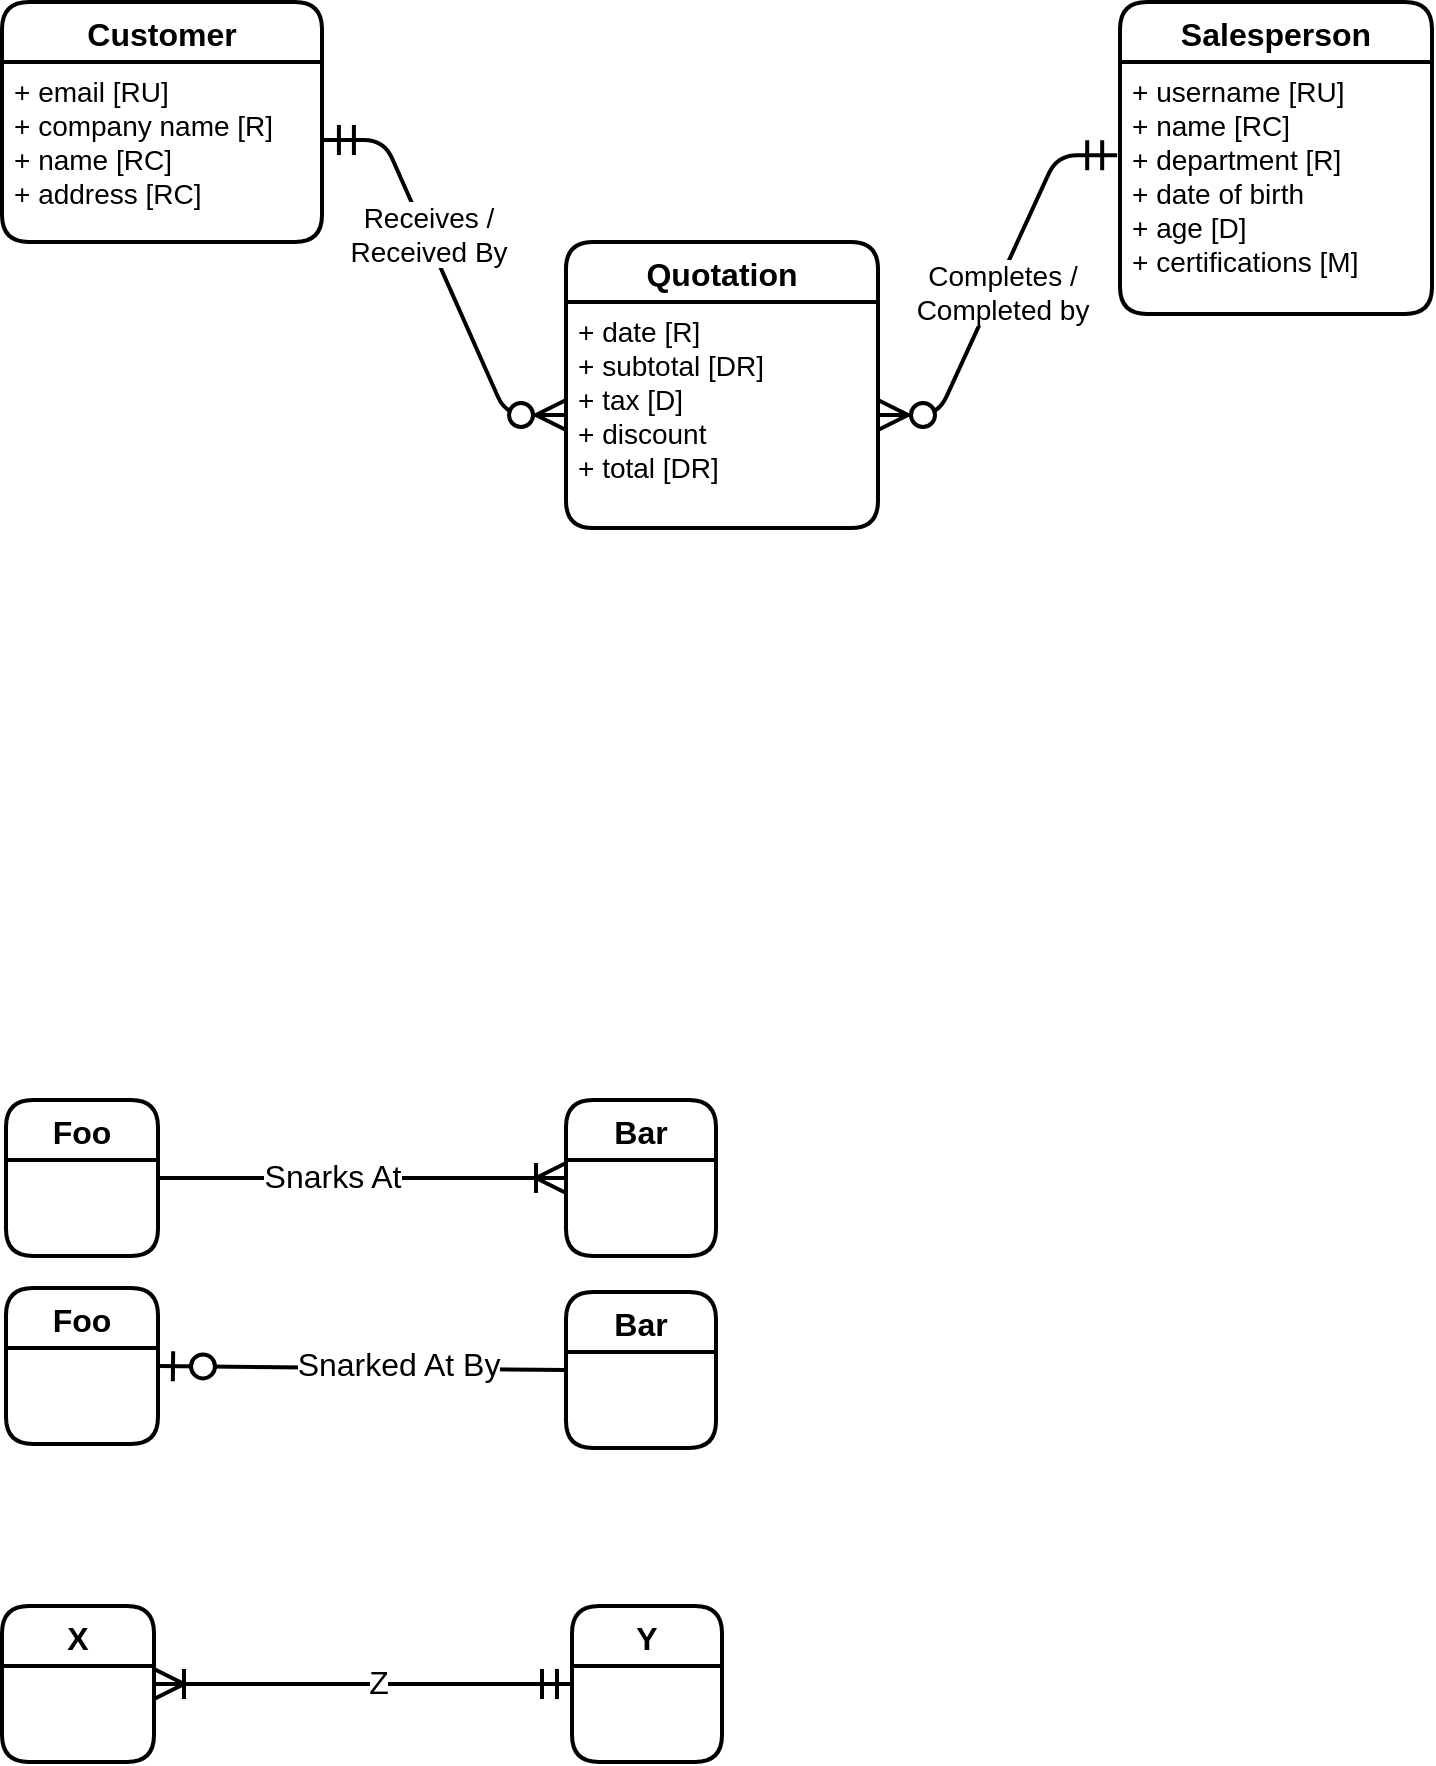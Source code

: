 <mxfile version="13.7.3" type="device"><diagram id="oLfAZALTgusU-167B4-p" name="Page-1"><mxGraphModel dx="1086" dy="806" grid="0" gridSize="13" guides="1" tooltips="1" connect="1" arrows="1" fold="1" page="1" pageScale="1" pageWidth="850" pageHeight="1100" math="0" shadow="0"><root><mxCell id="0"/><mxCell id="1" parent="0"/><mxCell id="kK6n-raQBF4QAaQLbrVn-18" value="" style="edgeStyle=entityRelationEdgeStyle;fontSize=12;html=1;endArrow=ERzeroToMany;startArrow=ERmandOne;exitX=1.006;exitY=0.433;exitDx=0;exitDy=0;exitPerimeter=0;strokeWidth=2;endSize=12;startSize=12;" parent="1" source="kK6n-raQBF4QAaQLbrVn-14" target="kK6n-raQBF4QAaQLbrVn-16" edge="1"><mxGeometry width="100" height="100" relative="1" as="geometry"><mxPoint x="273" y="464" as="sourcePoint"/><mxPoint x="373" y="364" as="targetPoint"/></mxGeometry></mxCell><mxCell id="kK6n-raQBF4QAaQLbrVn-19" value="Receives /&lt;br style=&quot;font-size: 14px;&quot;&gt;Received By" style="edgeLabel;html=1;align=center;verticalAlign=middle;resizable=0;points=[];fontSize=14;" parent="kK6n-raQBF4QAaQLbrVn-18" vertex="1" connectable="0"><mxGeometry x="-0.221" y="1" relative="1" as="geometry"><mxPoint as="offset"/></mxGeometry></mxCell><mxCell id="kK6n-raQBF4QAaQLbrVn-12" value="Customer" style="swimlane;childLayout=stackLayout;horizontal=1;startSize=30;horizontalStack=0;rounded=1;fontSize=16;fontStyle=1;strokeWidth=2;resizeParent=0;resizeLast=1;shadow=0;dashed=0;align=center;" parent="1" vertex="1"><mxGeometry x="65" y="117" width="160" height="120" as="geometry"/></mxCell><mxCell id="kK6n-raQBF4QAaQLbrVn-14" value="+ email [RU]&#10;+ company name [R]&#10;+ name [RC]&#10;+ address [RC]" style="align=left;strokeColor=none;fillColor=none;spacingLeft=4;fontSize=14;verticalAlign=top;resizable=0;rotatable=0;part=1;" parent="kK6n-raQBF4QAaQLbrVn-12" vertex="1"><mxGeometry y="30" width="160" height="90" as="geometry"/></mxCell><mxCell id="kK6n-raQBF4QAaQLbrVn-24" value="" style="edgeStyle=entityRelationEdgeStyle;fontSize=12;html=1;endArrow=ERmandOne;startArrow=ERzeroToMany;strokeWidth=2;endSize=12;startSize=12;entryX=-0.009;entryY=0.37;entryDx=0;entryDy=0;entryPerimeter=0;exitX=1;exitY=0.5;exitDx=0;exitDy=0;endFill=0;startFill=1;" parent="1" source="kK6n-raQBF4QAaQLbrVn-16" target="kK6n-raQBF4QAaQLbrVn-21" edge="1"><mxGeometry width="100" height="100" relative="1" as="geometry"><mxPoint x="468" y="490" as="sourcePoint"/><mxPoint x="596" y="377" as="targetPoint"/></mxGeometry></mxCell><mxCell id="kK6n-raQBF4QAaQLbrVn-26" value="Completes /&lt;br&gt;Completed by" style="edgeLabel;html=1;align=center;verticalAlign=middle;resizable=0;points=[];fontSize=14;" parent="kK6n-raQBF4QAaQLbrVn-24" vertex="1" connectable="0"><mxGeometry x="-0.023" y="-3" relative="1" as="geometry"><mxPoint as="offset"/></mxGeometry></mxCell><mxCell id="kK6n-raQBF4QAaQLbrVn-20" value="Salesperson" style="swimlane;childLayout=stackLayout;horizontal=1;startSize=30;horizontalStack=0;rounded=1;fontSize=16;fontStyle=1;strokeWidth=2;resizeParent=0;resizeLast=1;shadow=0;dashed=0;align=center;" parent="1" vertex="1"><mxGeometry x="624" y="117" width="156" height="156" as="geometry"><mxRectangle x="637" y="286" width="130" height="30" as="alternateBounds"/></mxGeometry></mxCell><mxCell id="kK6n-raQBF4QAaQLbrVn-21" value="+ username [RU]&#10;+ name [RC]&#10;+ department [R]&#10;+ date of birth &#10;+ age [D]&#10;+ certifications [M]" style="align=left;strokeColor=none;fillColor=none;spacingLeft=4;fontSize=14;verticalAlign=top;resizable=0;rotatable=0;part=1;" parent="kK6n-raQBF4QAaQLbrVn-20" vertex="1"><mxGeometry y="30" width="156" height="126" as="geometry"/></mxCell><mxCell id="kK6n-raQBF4QAaQLbrVn-15" value="Quotation" style="swimlane;childLayout=stackLayout;horizontal=1;startSize=30;horizontalStack=0;rounded=1;fontSize=16;fontStyle=1;strokeWidth=2;resizeParent=0;resizeLast=1;shadow=0;dashed=0;align=center;" parent="1" vertex="1"><mxGeometry x="347" y="237" width="156" height="143" as="geometry"><mxRectangle x="286" y="292.5" width="117" height="30" as="alternateBounds"/></mxGeometry></mxCell><mxCell id="kK6n-raQBF4QAaQLbrVn-16" value="+ date [R]&#10;+ subtotal [DR]&#10;+ tax [D]&#10;+ discount &#10;+ total [DR]" style="align=left;strokeColor=none;fillColor=none;spacingLeft=4;fontSize=14;verticalAlign=top;resizable=0;rotatable=0;part=1;" parent="kK6n-raQBF4QAaQLbrVn-15" vertex="1"><mxGeometry y="30" width="156" height="113" as="geometry"/></mxCell><mxCell id="ntoBiYDzFmxHbmosqPaf-8" value="" style="fontSize=12;html=1;endArrow=ERoneToMany;startArrow=ERmandOne;strokeWidth=2;endSize=12;startSize=12;exitX=0;exitY=0.5;exitDx=0;exitDy=0;startFill=0;entryX=1;entryY=0.5;entryDx=0;entryDy=0;" parent="1" source="ntoBiYDzFmxHbmosqPaf-22" target="ntoBiYDzFmxHbmosqPaf-21" edge="1"><mxGeometry width="100" height="100" relative="1" as="geometry"><mxPoint x="188" y="971" as="sourcePoint"/><mxPoint x="222" y="917" as="targetPoint"/></mxGeometry></mxCell><mxCell id="ntoBiYDzFmxHbmosqPaf-23" value="Z" style="edgeLabel;html=1;align=center;verticalAlign=middle;resizable=0;points=[];fontSize=16;" parent="ntoBiYDzFmxHbmosqPaf-8" vertex="1" connectable="0"><mxGeometry x="-0.067" y="-1" relative="1" as="geometry"><mxPoint as="offset"/></mxGeometry></mxCell><mxCell id="ntoBiYDzFmxHbmosqPaf-13" value="" style="fontSize=12;html=1;endArrow=none;startArrow=ERzeroToOne;strokeWidth=2;endSize=12;startSize=12;endFill=0;entryX=0;entryY=0.5;entryDx=0;entryDy=0;exitX=1;exitY=0.5;exitDx=0;exitDy=0;" parent="1" source="ntoBiYDzFmxHbmosqPaf-18" target="ntoBiYDzFmxHbmosqPaf-19" edge="1"><mxGeometry width="100" height="100" relative="1" as="geometry"><mxPoint x="141" y="794" as="sourcePoint"/><mxPoint x="330" y="803" as="targetPoint"/></mxGeometry></mxCell><mxCell id="ntoBiYDzFmxHbmosqPaf-20" value="Snarked At By" style="edgeLabel;html=1;align=center;verticalAlign=middle;resizable=0;points=[];fontSize=16;" parent="ntoBiYDzFmxHbmosqPaf-13" vertex="1" connectable="0"><mxGeometry x="0.173" y="2" relative="1" as="geometry"><mxPoint as="offset"/></mxGeometry></mxCell><mxCell id="ntoBiYDzFmxHbmosqPaf-14" value="" style="fontSize=12;html=1;endArrow=ERoneToMany;startArrow=none;strokeWidth=2;endSize=12;startSize=12;startFill=0;entryX=0;entryY=0.5;entryDx=0;entryDy=0;exitX=1;exitY=0.5;exitDx=0;exitDy=0;" parent="1" source="ntoBiYDzFmxHbmosqPaf-10" target="ntoBiYDzFmxHbmosqPaf-12" edge="1"><mxGeometry width="100" height="100" relative="1" as="geometry"><mxPoint x="145" y="703" as="sourcePoint"/><mxPoint x="348" y="703" as="targetPoint"/></mxGeometry></mxCell><mxCell id="ntoBiYDzFmxHbmosqPaf-15" value="Snarks At" style="edgeLabel;html=1;align=center;verticalAlign=middle;resizable=0;points=[];fontSize=16;" parent="ntoBiYDzFmxHbmosqPaf-14" vertex="1" connectable="0"><mxGeometry x="-0.153" y="1" relative="1" as="geometry"><mxPoint as="offset"/></mxGeometry></mxCell><mxCell id="ntoBiYDzFmxHbmosqPaf-19" value="Bar" style="swimlane;childLayout=stackLayout;horizontal=1;startSize=30;horizontalStack=0;rounded=1;fontSize=16;fontStyle=1;strokeWidth=2;resizeParent=0;resizeLast=1;shadow=0;dashed=0;align=center;" parent="1" vertex="1"><mxGeometry x="347" y="762" width="75" height="78" as="geometry"/></mxCell><mxCell id="ntoBiYDzFmxHbmosqPaf-12" value="Bar" style="swimlane;childLayout=stackLayout;horizontal=1;startSize=30;horizontalStack=0;rounded=1;fontSize=16;fontStyle=1;strokeWidth=2;resizeParent=0;resizeLast=1;shadow=0;dashed=0;align=center;" parent="1" vertex="1"><mxGeometry x="347" y="666" width="75" height="78" as="geometry"/></mxCell><mxCell id="ntoBiYDzFmxHbmosqPaf-10" value="Foo" style="swimlane;childLayout=stackLayout;horizontal=1;startSize=30;horizontalStack=0;rounded=1;fontSize=16;fontStyle=1;strokeWidth=2;resizeParent=0;resizeLast=1;shadow=0;dashed=0;align=center;" parent="1" vertex="1"><mxGeometry x="67" y="666" width="76" height="78" as="geometry"/></mxCell><mxCell id="ntoBiYDzFmxHbmosqPaf-18" value="Foo" style="swimlane;childLayout=stackLayout;horizontal=1;startSize=30;horizontalStack=0;rounded=1;fontSize=16;fontStyle=1;strokeWidth=2;resizeParent=0;resizeLast=1;shadow=0;dashed=0;align=center;" parent="1" vertex="1"><mxGeometry x="67" y="760" width="76" height="78" as="geometry"/></mxCell><mxCell id="ntoBiYDzFmxHbmosqPaf-22" value="Y" style="swimlane;childLayout=stackLayout;horizontal=1;startSize=30;horizontalStack=0;rounded=1;fontSize=16;fontStyle=1;strokeWidth=2;resizeParent=0;resizeLast=1;shadow=0;dashed=0;align=center;" parent="1" vertex="1"><mxGeometry x="350" y="919" width="75" height="78" as="geometry"/></mxCell><mxCell id="ntoBiYDzFmxHbmosqPaf-21" value="X" style="swimlane;childLayout=stackLayout;horizontal=1;startSize=30;horizontalStack=0;rounded=1;fontSize=16;fontStyle=1;strokeWidth=2;resizeParent=0;resizeLast=1;shadow=0;dashed=0;align=center;" parent="1" vertex="1"><mxGeometry x="65" y="919" width="76" height="78" as="geometry"/></mxCell></root></mxGraphModel></diagram></mxfile>